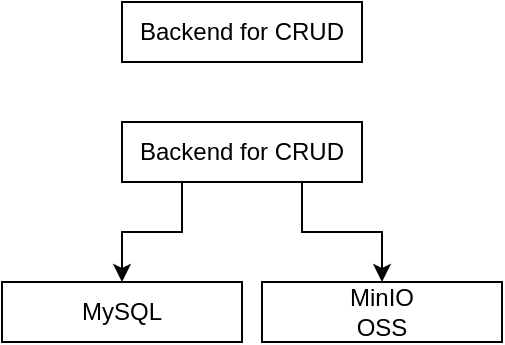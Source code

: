 <mxfile version="22.0.0" type="github">
  <diagram name="第 1 页" id="_mRlFo7Ib0KWRPptcxMv">
    <mxGraphModel dx="1185" dy="639" grid="1" gridSize="10" guides="1" tooltips="1" connect="1" arrows="1" fold="1" page="1" pageScale="1" pageWidth="827" pageHeight="1169" math="0" shadow="0">
      <root>
        <mxCell id="0" />
        <mxCell id="1" parent="0" />
        <mxCell id="-eKj3S0WXtU4y-DrochA-1" value="MinIO&lt;br&gt;OSS" style="rounded=0;whiteSpace=wrap;html=1;" vertex="1" parent="1">
          <mxGeometry x="380" y="310" width="120" height="30" as="geometry" />
        </mxCell>
        <mxCell id="-eKj3S0WXtU4y-DrochA-2" value="MySQL" style="rounded=0;whiteSpace=wrap;html=1;" vertex="1" parent="1">
          <mxGeometry x="250" y="310" width="120" height="30" as="geometry" />
        </mxCell>
        <mxCell id="-eKj3S0WXtU4y-DrochA-4" style="edgeStyle=orthogonalEdgeStyle;rounded=0;orthogonalLoop=1;jettySize=auto;html=1;exitX=0.25;exitY=1;exitDx=0;exitDy=0;entryX=0.5;entryY=0;entryDx=0;entryDy=0;" edge="1" parent="1" source="-eKj3S0WXtU4y-DrochA-3" target="-eKj3S0WXtU4y-DrochA-2">
          <mxGeometry relative="1" as="geometry" />
        </mxCell>
        <mxCell id="-eKj3S0WXtU4y-DrochA-5" style="edgeStyle=orthogonalEdgeStyle;rounded=0;orthogonalLoop=1;jettySize=auto;html=1;exitX=0.75;exitY=1;exitDx=0;exitDy=0;entryX=0.5;entryY=0;entryDx=0;entryDy=0;" edge="1" parent="1" source="-eKj3S0WXtU4y-DrochA-3" target="-eKj3S0WXtU4y-DrochA-1">
          <mxGeometry relative="1" as="geometry" />
        </mxCell>
        <mxCell id="-eKj3S0WXtU4y-DrochA-3" value="Backend for CRUD" style="rounded=0;whiteSpace=wrap;html=1;" vertex="1" parent="1">
          <mxGeometry x="310" y="230" width="120" height="30" as="geometry" />
        </mxCell>
        <mxCell id="-eKj3S0WXtU4y-DrochA-6" value="Backend for CRUD" style="rounded=0;whiteSpace=wrap;html=1;" vertex="1" parent="1">
          <mxGeometry x="310" y="170" width="120" height="30" as="geometry" />
        </mxCell>
      </root>
    </mxGraphModel>
  </diagram>
</mxfile>
